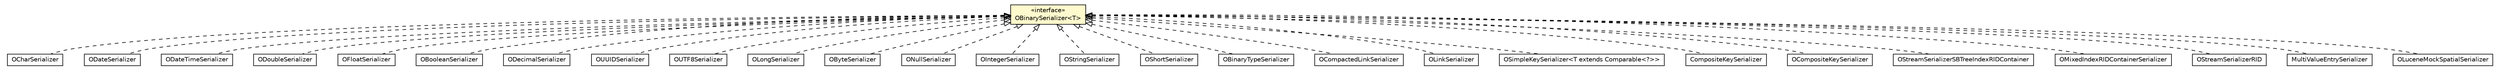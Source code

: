 #!/usr/local/bin/dot
#
# Class diagram 
# Generated by UMLGraph version R5_6-24-gf6e263 (http://www.umlgraph.org/)
#

digraph G {
	edge [fontname="Helvetica",fontsize=10,labelfontname="Helvetica",labelfontsize=10];
	node [fontname="Helvetica",fontsize=10,shape=plaintext];
	nodesep=0.25;
	ranksep=0.5;
	// com.orientechnologies.common.serialization.types.OCharSerializer
	c1761115 [label=<<table title="com.orientechnologies.common.serialization.types.OCharSerializer" border="0" cellborder="1" cellspacing="0" cellpadding="2" port="p" href="./OCharSerializer.html">
		<tr><td><table border="0" cellspacing="0" cellpadding="1">
<tr><td align="center" balign="center"> OCharSerializer </td></tr>
		</table></td></tr>
		</table>>, URL="./OCharSerializer.html", fontname="Helvetica", fontcolor="black", fontsize=10.0];
	// com.orientechnologies.common.serialization.types.ODateSerializer
	c1761116 [label=<<table title="com.orientechnologies.common.serialization.types.ODateSerializer" border="0" cellborder="1" cellspacing="0" cellpadding="2" port="p" href="./ODateSerializer.html">
		<tr><td><table border="0" cellspacing="0" cellpadding="1">
<tr><td align="center" balign="center"> ODateSerializer </td></tr>
		</table></td></tr>
		</table>>, URL="./ODateSerializer.html", fontname="Helvetica", fontcolor="black", fontsize=10.0];
	// com.orientechnologies.common.serialization.types.ODateTimeSerializer
	c1761117 [label=<<table title="com.orientechnologies.common.serialization.types.ODateTimeSerializer" border="0" cellborder="1" cellspacing="0" cellpadding="2" port="p" href="./ODateTimeSerializer.html">
		<tr><td><table border="0" cellspacing="0" cellpadding="1">
<tr><td align="center" balign="center"> ODateTimeSerializer </td></tr>
		</table></td></tr>
		</table>>, URL="./ODateTimeSerializer.html", fontname="Helvetica", fontcolor="black", fontsize=10.0];
	// com.orientechnologies.common.serialization.types.ODoubleSerializer
	c1761118 [label=<<table title="com.orientechnologies.common.serialization.types.ODoubleSerializer" border="0" cellborder="1" cellspacing="0" cellpadding="2" port="p" href="./ODoubleSerializer.html">
		<tr><td><table border="0" cellspacing="0" cellpadding="1">
<tr><td align="center" balign="center"> ODoubleSerializer </td></tr>
		</table></td></tr>
		</table>>, URL="./ODoubleSerializer.html", fontname="Helvetica", fontcolor="black", fontsize=10.0];
	// com.orientechnologies.common.serialization.types.OFloatSerializer
	c1761119 [label=<<table title="com.orientechnologies.common.serialization.types.OFloatSerializer" border="0" cellborder="1" cellspacing="0" cellpadding="2" port="p" href="./OFloatSerializer.html">
		<tr><td><table border="0" cellspacing="0" cellpadding="1">
<tr><td align="center" balign="center"> OFloatSerializer </td></tr>
		</table></td></tr>
		</table>>, URL="./OFloatSerializer.html", fontname="Helvetica", fontcolor="black", fontsize=10.0];
	// com.orientechnologies.common.serialization.types.OBooleanSerializer
	c1761121 [label=<<table title="com.orientechnologies.common.serialization.types.OBooleanSerializer" border="0" cellborder="1" cellspacing="0" cellpadding="2" port="p" href="./OBooleanSerializer.html">
		<tr><td><table border="0" cellspacing="0" cellpadding="1">
<tr><td align="center" balign="center"> OBooleanSerializer </td></tr>
		</table></td></tr>
		</table>>, URL="./OBooleanSerializer.html", fontname="Helvetica", fontcolor="black", fontsize=10.0];
	// com.orientechnologies.common.serialization.types.ODecimalSerializer
	c1761122 [label=<<table title="com.orientechnologies.common.serialization.types.ODecimalSerializer" border="0" cellborder="1" cellspacing="0" cellpadding="2" port="p" href="./ODecimalSerializer.html">
		<tr><td><table border="0" cellspacing="0" cellpadding="1">
<tr><td align="center" balign="center"> ODecimalSerializer </td></tr>
		</table></td></tr>
		</table>>, URL="./ODecimalSerializer.html", fontname="Helvetica", fontcolor="black", fontsize=10.0];
	// com.orientechnologies.common.serialization.types.OUUIDSerializer
	c1761123 [label=<<table title="com.orientechnologies.common.serialization.types.OUUIDSerializer" border="0" cellborder="1" cellspacing="0" cellpadding="2" port="p" href="./OUUIDSerializer.html">
		<tr><td><table border="0" cellspacing="0" cellpadding="1">
<tr><td align="center" balign="center"> OUUIDSerializer </td></tr>
		</table></td></tr>
		</table>>, URL="./OUUIDSerializer.html", fontname="Helvetica", fontcolor="black", fontsize=10.0];
	// com.orientechnologies.common.serialization.types.OUTF8Serializer
	c1761124 [label=<<table title="com.orientechnologies.common.serialization.types.OUTF8Serializer" border="0" cellborder="1" cellspacing="0" cellpadding="2" port="p" href="./OUTF8Serializer.html">
		<tr><td><table border="0" cellspacing="0" cellpadding="1">
<tr><td align="center" balign="center"> OUTF8Serializer </td></tr>
		</table></td></tr>
		</table>>, URL="./OUTF8Serializer.html", fontname="Helvetica", fontcolor="black", fontsize=10.0];
	// com.orientechnologies.common.serialization.types.OLongSerializer
	c1761125 [label=<<table title="com.orientechnologies.common.serialization.types.OLongSerializer" border="0" cellborder="1" cellspacing="0" cellpadding="2" port="p" href="./OLongSerializer.html">
		<tr><td><table border="0" cellspacing="0" cellpadding="1">
<tr><td align="center" balign="center"> OLongSerializer </td></tr>
		</table></td></tr>
		</table>>, URL="./OLongSerializer.html", fontname="Helvetica", fontcolor="black", fontsize=10.0];
	// com.orientechnologies.common.serialization.types.OBinarySerializer<T>
	c1761126 [label=<<table title="com.orientechnologies.common.serialization.types.OBinarySerializer" border="0" cellborder="1" cellspacing="0" cellpadding="2" port="p" bgcolor="lemonChiffon" href="./OBinarySerializer.html">
		<tr><td><table border="0" cellspacing="0" cellpadding="1">
<tr><td align="center" balign="center"> &#171;interface&#187; </td></tr>
<tr><td align="center" balign="center"> OBinarySerializer&lt;T&gt; </td></tr>
		</table></td></tr>
		</table>>, URL="./OBinarySerializer.html", fontname="Helvetica", fontcolor="black", fontsize=10.0];
	// com.orientechnologies.common.serialization.types.OByteSerializer
	c1761127 [label=<<table title="com.orientechnologies.common.serialization.types.OByteSerializer" border="0" cellborder="1" cellspacing="0" cellpadding="2" port="p" href="./OByteSerializer.html">
		<tr><td><table border="0" cellspacing="0" cellpadding="1">
<tr><td align="center" balign="center"> OByteSerializer </td></tr>
		</table></td></tr>
		</table>>, URL="./OByteSerializer.html", fontname="Helvetica", fontcolor="black", fontsize=10.0];
	// com.orientechnologies.common.serialization.types.ONullSerializer
	c1761128 [label=<<table title="com.orientechnologies.common.serialization.types.ONullSerializer" border="0" cellborder="1" cellspacing="0" cellpadding="2" port="p" href="./ONullSerializer.html">
		<tr><td><table border="0" cellspacing="0" cellpadding="1">
<tr><td align="center" balign="center"> ONullSerializer </td></tr>
		</table></td></tr>
		</table>>, URL="./ONullSerializer.html", fontname="Helvetica", fontcolor="black", fontsize=10.0];
	// com.orientechnologies.common.serialization.types.OIntegerSerializer
	c1761129 [label=<<table title="com.orientechnologies.common.serialization.types.OIntegerSerializer" border="0" cellborder="1" cellspacing="0" cellpadding="2" port="p" href="./OIntegerSerializer.html">
		<tr><td><table border="0" cellspacing="0" cellpadding="1">
<tr><td align="center" balign="center"> OIntegerSerializer </td></tr>
		</table></td></tr>
		</table>>, URL="./OIntegerSerializer.html", fontname="Helvetica", fontcolor="black", fontsize=10.0];
	// com.orientechnologies.common.serialization.types.OStringSerializer
	c1761130 [label=<<table title="com.orientechnologies.common.serialization.types.OStringSerializer" border="0" cellborder="1" cellspacing="0" cellpadding="2" port="p" href="./OStringSerializer.html">
		<tr><td><table border="0" cellspacing="0" cellpadding="1">
<tr><td align="center" balign="center"> OStringSerializer </td></tr>
		</table></td></tr>
		</table>>, URL="./OStringSerializer.html", fontname="Helvetica", fontcolor="black", fontsize=10.0];
	// com.orientechnologies.common.serialization.types.OShortSerializer
	c1761131 [label=<<table title="com.orientechnologies.common.serialization.types.OShortSerializer" border="0" cellborder="1" cellspacing="0" cellpadding="2" port="p" href="./OShortSerializer.html">
		<tr><td><table border="0" cellspacing="0" cellpadding="1">
<tr><td align="center" balign="center"> OShortSerializer </td></tr>
		</table></td></tr>
		</table>>, URL="./OShortSerializer.html", fontname="Helvetica", fontcolor="black", fontsize=10.0];
	// com.orientechnologies.common.serialization.types.OBinaryTypeSerializer
	c1761132 [label=<<table title="com.orientechnologies.common.serialization.types.OBinaryTypeSerializer" border="0" cellborder="1" cellspacing="0" cellpadding="2" port="p" href="./OBinaryTypeSerializer.html">
		<tr><td><table border="0" cellspacing="0" cellpadding="1">
<tr><td align="center" balign="center"> OBinaryTypeSerializer </td></tr>
		</table></td></tr>
		</table>>, URL="./OBinaryTypeSerializer.html", fontname="Helvetica", fontcolor="black", fontsize=10.0];
	// com.orientechnologies.orient.core.serialization.serializer.binary.impl.OCompactedLinkSerializer
	c1762310 [label=<<table title="com.orientechnologies.orient.core.serialization.serializer.binary.impl.OCompactedLinkSerializer" border="0" cellborder="1" cellspacing="0" cellpadding="2" port="p" href="../../../orient/core/serialization/serializer/binary/impl/OCompactedLinkSerializer.html">
		<tr><td><table border="0" cellspacing="0" cellpadding="1">
<tr><td align="center" balign="center"> OCompactedLinkSerializer </td></tr>
		</table></td></tr>
		</table>>, URL="../../../orient/core/serialization/serializer/binary/impl/OCompactedLinkSerializer.html", fontname="Helvetica", fontcolor="black", fontsize=10.0];
	// com.orientechnologies.orient.core.serialization.serializer.binary.impl.OLinkSerializer
	c1762311 [label=<<table title="com.orientechnologies.orient.core.serialization.serializer.binary.impl.OLinkSerializer" border="0" cellborder="1" cellspacing="0" cellpadding="2" port="p" href="../../../orient/core/serialization/serializer/binary/impl/OLinkSerializer.html">
		<tr><td><table border="0" cellspacing="0" cellpadding="1">
<tr><td align="center" balign="center"> OLinkSerializer </td></tr>
		</table></td></tr>
		</table>>, URL="../../../orient/core/serialization/serializer/binary/impl/OLinkSerializer.html", fontname="Helvetica", fontcolor="black", fontsize=10.0];
	// com.orientechnologies.orient.core.serialization.serializer.binary.impl.index.OSimpleKeySerializer<T extends java.lang.Comparable<?>>
	c1762312 [label=<<table title="com.orientechnologies.orient.core.serialization.serializer.binary.impl.index.OSimpleKeySerializer" border="0" cellborder="1" cellspacing="0" cellpadding="2" port="p" href="../../../orient/core/serialization/serializer/binary/impl/index/OSimpleKeySerializer.html">
		<tr><td><table border="0" cellspacing="0" cellpadding="1">
<tr><td align="center" balign="center"> OSimpleKeySerializer&lt;T extends Comparable&lt;?&gt;&gt; </td></tr>
		</table></td></tr>
		</table>>, URL="../../../orient/core/serialization/serializer/binary/impl/index/OSimpleKeySerializer.html", fontname="Helvetica", fontcolor="black", fontsize=10.0];
	// com.orientechnologies.orient.core.serialization.serializer.binary.impl.index.CompositeKeySerializer
	c1762313 [label=<<table title="com.orientechnologies.orient.core.serialization.serializer.binary.impl.index.CompositeKeySerializer" border="0" cellborder="1" cellspacing="0" cellpadding="2" port="p" href="../../../orient/core/serialization/serializer/binary/impl/index/CompositeKeySerializer.html">
		<tr><td><table border="0" cellspacing="0" cellpadding="1">
<tr><td align="center" balign="center"> CompositeKeySerializer </td></tr>
		</table></td></tr>
		</table>>, URL="../../../orient/core/serialization/serializer/binary/impl/index/CompositeKeySerializer.html", fontname="Helvetica", fontcolor="black", fontsize=10.0];
	// com.orientechnologies.orient.core.serialization.serializer.binary.impl.index.OCompositeKeySerializer
	c1762314 [label=<<table title="com.orientechnologies.orient.core.serialization.serializer.binary.impl.index.OCompositeKeySerializer" border="0" cellborder="1" cellspacing="0" cellpadding="2" port="p" href="../../../orient/core/serialization/serializer/binary/impl/index/OCompositeKeySerializer.html">
		<tr><td><table border="0" cellspacing="0" cellpadding="1">
<tr><td align="center" balign="center"> OCompositeKeySerializer </td></tr>
		</table></td></tr>
		</table>>, URL="../../../orient/core/serialization/serializer/binary/impl/index/OCompositeKeySerializer.html", fontname="Helvetica", fontcolor="black", fontsize=10.0];
	// com.orientechnologies.orient.core.serialization.serializer.stream.OStreamSerializerSBTreeIndexRIDContainer
	c1762320 [label=<<table title="com.orientechnologies.orient.core.serialization.serializer.stream.OStreamSerializerSBTreeIndexRIDContainer" border="0" cellborder="1" cellspacing="0" cellpadding="2" port="p" href="../../../orient/core/serialization/serializer/stream/OStreamSerializerSBTreeIndexRIDContainer.html">
		<tr><td><table border="0" cellspacing="0" cellpadding="1">
<tr><td align="center" balign="center"> OStreamSerializerSBTreeIndexRIDContainer </td></tr>
		</table></td></tr>
		</table>>, URL="../../../orient/core/serialization/serializer/stream/OStreamSerializerSBTreeIndexRIDContainer.html", fontname="Helvetica", fontcolor="black", fontsize=10.0];
	// com.orientechnologies.orient.core.serialization.serializer.stream.OMixedIndexRIDContainerSerializer
	c1762321 [label=<<table title="com.orientechnologies.orient.core.serialization.serializer.stream.OMixedIndexRIDContainerSerializer" border="0" cellborder="1" cellspacing="0" cellpadding="2" port="p" href="../../../orient/core/serialization/serializer/stream/OMixedIndexRIDContainerSerializer.html">
		<tr><td><table border="0" cellspacing="0" cellpadding="1">
<tr><td align="center" balign="center"> OMixedIndexRIDContainerSerializer </td></tr>
		</table></td></tr>
		</table>>, URL="../../../orient/core/serialization/serializer/stream/OMixedIndexRIDContainerSerializer.html", fontname="Helvetica", fontcolor="black", fontsize=10.0];
	// com.orientechnologies.orient.core.serialization.serializer.stream.OStreamSerializerRID
	c1762323 [label=<<table title="com.orientechnologies.orient.core.serialization.serializer.stream.OStreamSerializerRID" border="0" cellborder="1" cellspacing="0" cellpadding="2" port="p" href="../../../orient/core/serialization/serializer/stream/OStreamSerializerRID.html">
		<tr><td><table border="0" cellspacing="0" cellpadding="1">
<tr><td align="center" balign="center"> OStreamSerializerRID </td></tr>
		</table></td></tr>
		</table>>, URL="../../../orient/core/serialization/serializer/stream/OStreamSerializerRID.html", fontname="Helvetica", fontcolor="black", fontsize=10.0];
	// com.orientechnologies.orient.core.storage.index.sbtree.multivalue.v2.MultiValueEntrySerializer
	c1762524 [label=<<table title="com.orientechnologies.orient.core.storage.index.sbtree.multivalue.v2.MultiValueEntrySerializer" border="0" cellborder="1" cellspacing="0" cellpadding="2" port="p" href="../../../orient/core/storage/index/sbtree/multivalue/v2/MultiValueEntrySerializer.html">
		<tr><td><table border="0" cellspacing="0" cellpadding="1">
<tr><td align="center" balign="center"> MultiValueEntrySerializer </td></tr>
		</table></td></tr>
		</table>>, URL="../../../orient/core/storage/index/sbtree/multivalue/v2/MultiValueEntrySerializer.html", fontname="Helvetica", fontcolor="black", fontsize=10.0];
	// com.orientechnologies.spatial.OLuceneMockSpatialSerializer
	c1763590 [label=<<table title="com.orientechnologies.spatial.OLuceneMockSpatialSerializer" border="0" cellborder="1" cellspacing="0" cellpadding="2" port="p" href="../../../spatial/OLuceneMockSpatialSerializer.html">
		<tr><td><table border="0" cellspacing="0" cellpadding="1">
<tr><td align="center" balign="center"> OLuceneMockSpatialSerializer </td></tr>
		</table></td></tr>
		</table>>, URL="../../../spatial/OLuceneMockSpatialSerializer.html", fontname="Helvetica", fontcolor="black", fontsize=10.0];
	//com.orientechnologies.common.serialization.types.OCharSerializer implements com.orientechnologies.common.serialization.types.OBinarySerializer<T>
	c1761126:p -> c1761115:p [dir=back,arrowtail=empty,style=dashed];
	//com.orientechnologies.common.serialization.types.ODateSerializer implements com.orientechnologies.common.serialization.types.OBinarySerializer<T>
	c1761126:p -> c1761116:p [dir=back,arrowtail=empty,style=dashed];
	//com.orientechnologies.common.serialization.types.ODateTimeSerializer implements com.orientechnologies.common.serialization.types.OBinarySerializer<T>
	c1761126:p -> c1761117:p [dir=back,arrowtail=empty,style=dashed];
	//com.orientechnologies.common.serialization.types.ODoubleSerializer implements com.orientechnologies.common.serialization.types.OBinarySerializer<T>
	c1761126:p -> c1761118:p [dir=back,arrowtail=empty,style=dashed];
	//com.orientechnologies.common.serialization.types.OFloatSerializer implements com.orientechnologies.common.serialization.types.OBinarySerializer<T>
	c1761126:p -> c1761119:p [dir=back,arrowtail=empty,style=dashed];
	//com.orientechnologies.common.serialization.types.OBooleanSerializer implements com.orientechnologies.common.serialization.types.OBinarySerializer<T>
	c1761126:p -> c1761121:p [dir=back,arrowtail=empty,style=dashed];
	//com.orientechnologies.common.serialization.types.ODecimalSerializer implements com.orientechnologies.common.serialization.types.OBinarySerializer<T>
	c1761126:p -> c1761122:p [dir=back,arrowtail=empty,style=dashed];
	//com.orientechnologies.common.serialization.types.OUUIDSerializer implements com.orientechnologies.common.serialization.types.OBinarySerializer<T>
	c1761126:p -> c1761123:p [dir=back,arrowtail=empty,style=dashed];
	//com.orientechnologies.common.serialization.types.OUTF8Serializer implements com.orientechnologies.common.serialization.types.OBinarySerializer<T>
	c1761126:p -> c1761124:p [dir=back,arrowtail=empty,style=dashed];
	//com.orientechnologies.common.serialization.types.OLongSerializer implements com.orientechnologies.common.serialization.types.OBinarySerializer<T>
	c1761126:p -> c1761125:p [dir=back,arrowtail=empty,style=dashed];
	//com.orientechnologies.common.serialization.types.OByteSerializer implements com.orientechnologies.common.serialization.types.OBinarySerializer<T>
	c1761126:p -> c1761127:p [dir=back,arrowtail=empty,style=dashed];
	//com.orientechnologies.common.serialization.types.ONullSerializer implements com.orientechnologies.common.serialization.types.OBinarySerializer<T>
	c1761126:p -> c1761128:p [dir=back,arrowtail=empty,style=dashed];
	//com.orientechnologies.common.serialization.types.OIntegerSerializer implements com.orientechnologies.common.serialization.types.OBinarySerializer<T>
	c1761126:p -> c1761129:p [dir=back,arrowtail=empty,style=dashed];
	//com.orientechnologies.common.serialization.types.OStringSerializer implements com.orientechnologies.common.serialization.types.OBinarySerializer<T>
	c1761126:p -> c1761130:p [dir=back,arrowtail=empty,style=dashed];
	//com.orientechnologies.common.serialization.types.OShortSerializer implements com.orientechnologies.common.serialization.types.OBinarySerializer<T>
	c1761126:p -> c1761131:p [dir=back,arrowtail=empty,style=dashed];
	//com.orientechnologies.common.serialization.types.OBinaryTypeSerializer implements com.orientechnologies.common.serialization.types.OBinarySerializer<T>
	c1761126:p -> c1761132:p [dir=back,arrowtail=empty,style=dashed];
	//com.orientechnologies.orient.core.serialization.serializer.binary.impl.OCompactedLinkSerializer implements com.orientechnologies.common.serialization.types.OBinarySerializer<T>
	c1761126:p -> c1762310:p [dir=back,arrowtail=empty,style=dashed];
	//com.orientechnologies.orient.core.serialization.serializer.binary.impl.OLinkSerializer implements com.orientechnologies.common.serialization.types.OBinarySerializer<T>
	c1761126:p -> c1762311:p [dir=back,arrowtail=empty,style=dashed];
	//com.orientechnologies.orient.core.serialization.serializer.binary.impl.index.OSimpleKeySerializer<T extends java.lang.Comparable<?>> implements com.orientechnologies.common.serialization.types.OBinarySerializer<T>
	c1761126:p -> c1762312:p [dir=back,arrowtail=empty,style=dashed];
	//com.orientechnologies.orient.core.serialization.serializer.binary.impl.index.CompositeKeySerializer implements com.orientechnologies.common.serialization.types.OBinarySerializer<T>
	c1761126:p -> c1762313:p [dir=back,arrowtail=empty,style=dashed];
	//com.orientechnologies.orient.core.serialization.serializer.binary.impl.index.OCompositeKeySerializer implements com.orientechnologies.common.serialization.types.OBinarySerializer<T>
	c1761126:p -> c1762314:p [dir=back,arrowtail=empty,style=dashed];
	//com.orientechnologies.orient.core.serialization.serializer.stream.OStreamSerializerSBTreeIndexRIDContainer implements com.orientechnologies.common.serialization.types.OBinarySerializer<T>
	c1761126:p -> c1762320:p [dir=back,arrowtail=empty,style=dashed];
	//com.orientechnologies.orient.core.serialization.serializer.stream.OMixedIndexRIDContainerSerializer implements com.orientechnologies.common.serialization.types.OBinarySerializer<T>
	c1761126:p -> c1762321:p [dir=back,arrowtail=empty,style=dashed];
	//com.orientechnologies.orient.core.serialization.serializer.stream.OStreamSerializerRID implements com.orientechnologies.common.serialization.types.OBinarySerializer<T>
	c1761126:p -> c1762323:p [dir=back,arrowtail=empty,style=dashed];
	//com.orientechnologies.orient.core.storage.index.sbtree.multivalue.v2.MultiValueEntrySerializer implements com.orientechnologies.common.serialization.types.OBinarySerializer<T>
	c1761126:p -> c1762524:p [dir=back,arrowtail=empty,style=dashed];
	//com.orientechnologies.spatial.OLuceneMockSpatialSerializer implements com.orientechnologies.common.serialization.types.OBinarySerializer<T>
	c1761126:p -> c1763590:p [dir=back,arrowtail=empty,style=dashed];
}

